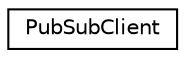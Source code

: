 digraph "Graphical Class Hierarchy"
{
  edge [fontname="Helvetica",fontsize="10",labelfontname="Helvetica",labelfontsize="10"];
  node [fontname="Helvetica",fontsize="10",shape=record];
  rankdir="LR";
  Node0 [label="PubSubClient",height=0.2,width=0.4,color="black", fillcolor="white", style="filled",URL="$class_pub_sub_client.html"];
}
